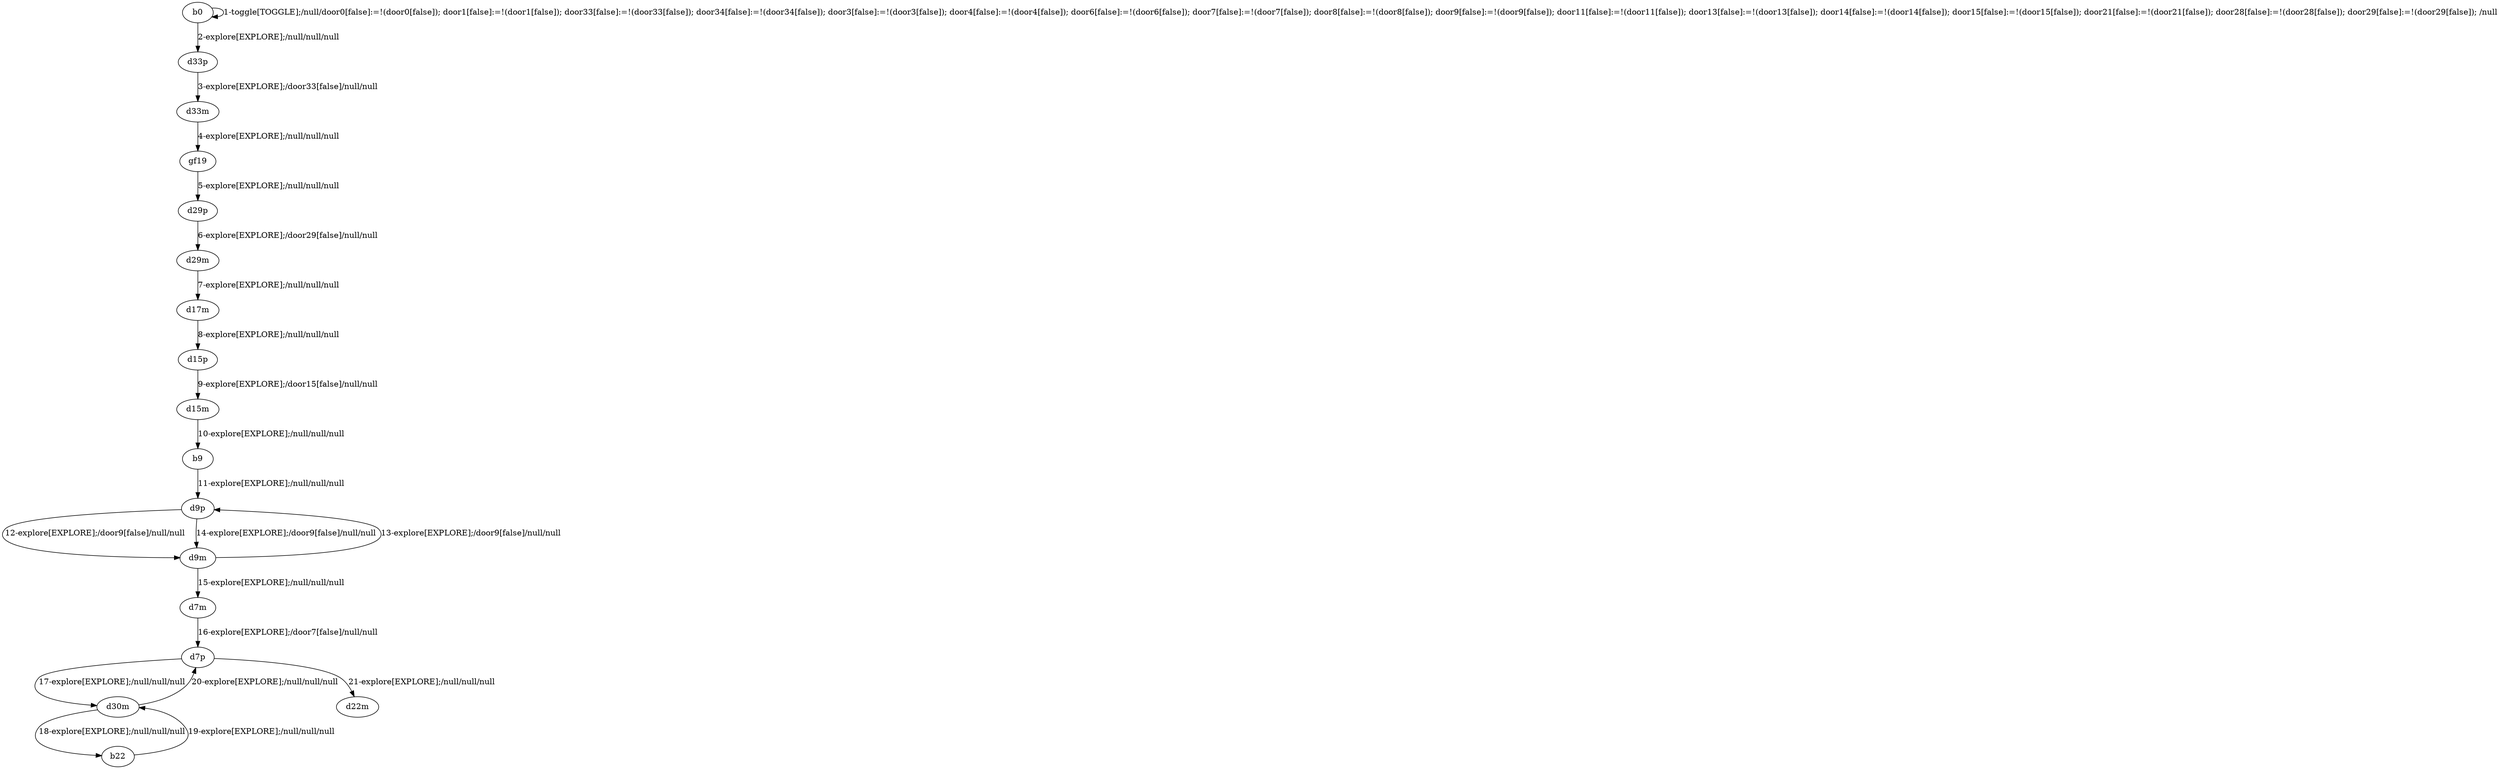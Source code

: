 # Total number of goals covered by this test: 1
# d9m --> d9p

digraph g {
"b0" -> "b0" [label = "1-toggle[TOGGLE];/null/door0[false]:=!(door0[false]); door1[false]:=!(door1[false]); door33[false]:=!(door33[false]); door34[false]:=!(door34[false]); door3[false]:=!(door3[false]); door4[false]:=!(door4[false]); door6[false]:=!(door6[false]); door7[false]:=!(door7[false]); door8[false]:=!(door8[false]); door9[false]:=!(door9[false]); door11[false]:=!(door11[false]); door13[false]:=!(door13[false]); door14[false]:=!(door14[false]); door15[false]:=!(door15[false]); door21[false]:=!(door21[false]); door28[false]:=!(door28[false]); door29[false]:=!(door29[false]); /null"];
"b0" -> "d33p" [label = "2-explore[EXPLORE];/null/null/null"];
"d33p" -> "d33m" [label = "3-explore[EXPLORE];/door33[false]/null/null"];
"d33m" -> "gf19" [label = "4-explore[EXPLORE];/null/null/null"];
"gf19" -> "d29p" [label = "5-explore[EXPLORE];/null/null/null"];
"d29p" -> "d29m" [label = "6-explore[EXPLORE];/door29[false]/null/null"];
"d29m" -> "d17m" [label = "7-explore[EXPLORE];/null/null/null"];
"d17m" -> "d15p" [label = "8-explore[EXPLORE];/null/null/null"];
"d15p" -> "d15m" [label = "9-explore[EXPLORE];/door15[false]/null/null"];
"d15m" -> "b9" [label = "10-explore[EXPLORE];/null/null/null"];
"b9" -> "d9p" [label = "11-explore[EXPLORE];/null/null/null"];
"d9p" -> "d9m" [label = "12-explore[EXPLORE];/door9[false]/null/null"];
"d9m" -> "d9p" [label = "13-explore[EXPLORE];/door9[false]/null/null"];
"d9p" -> "d9m" [label = "14-explore[EXPLORE];/door9[false]/null/null"];
"d9m" -> "d7m" [label = "15-explore[EXPLORE];/null/null/null"];
"d7m" -> "d7p" [label = "16-explore[EXPLORE];/door7[false]/null/null"];
"d7p" -> "d30m" [label = "17-explore[EXPLORE];/null/null/null"];
"d30m" -> "b22" [label = "18-explore[EXPLORE];/null/null/null"];
"b22" -> "d30m" [label = "19-explore[EXPLORE];/null/null/null"];
"d30m" -> "d7p" [label = "20-explore[EXPLORE];/null/null/null"];
"d7p" -> "d22m" [label = "21-explore[EXPLORE];/null/null/null"];
}